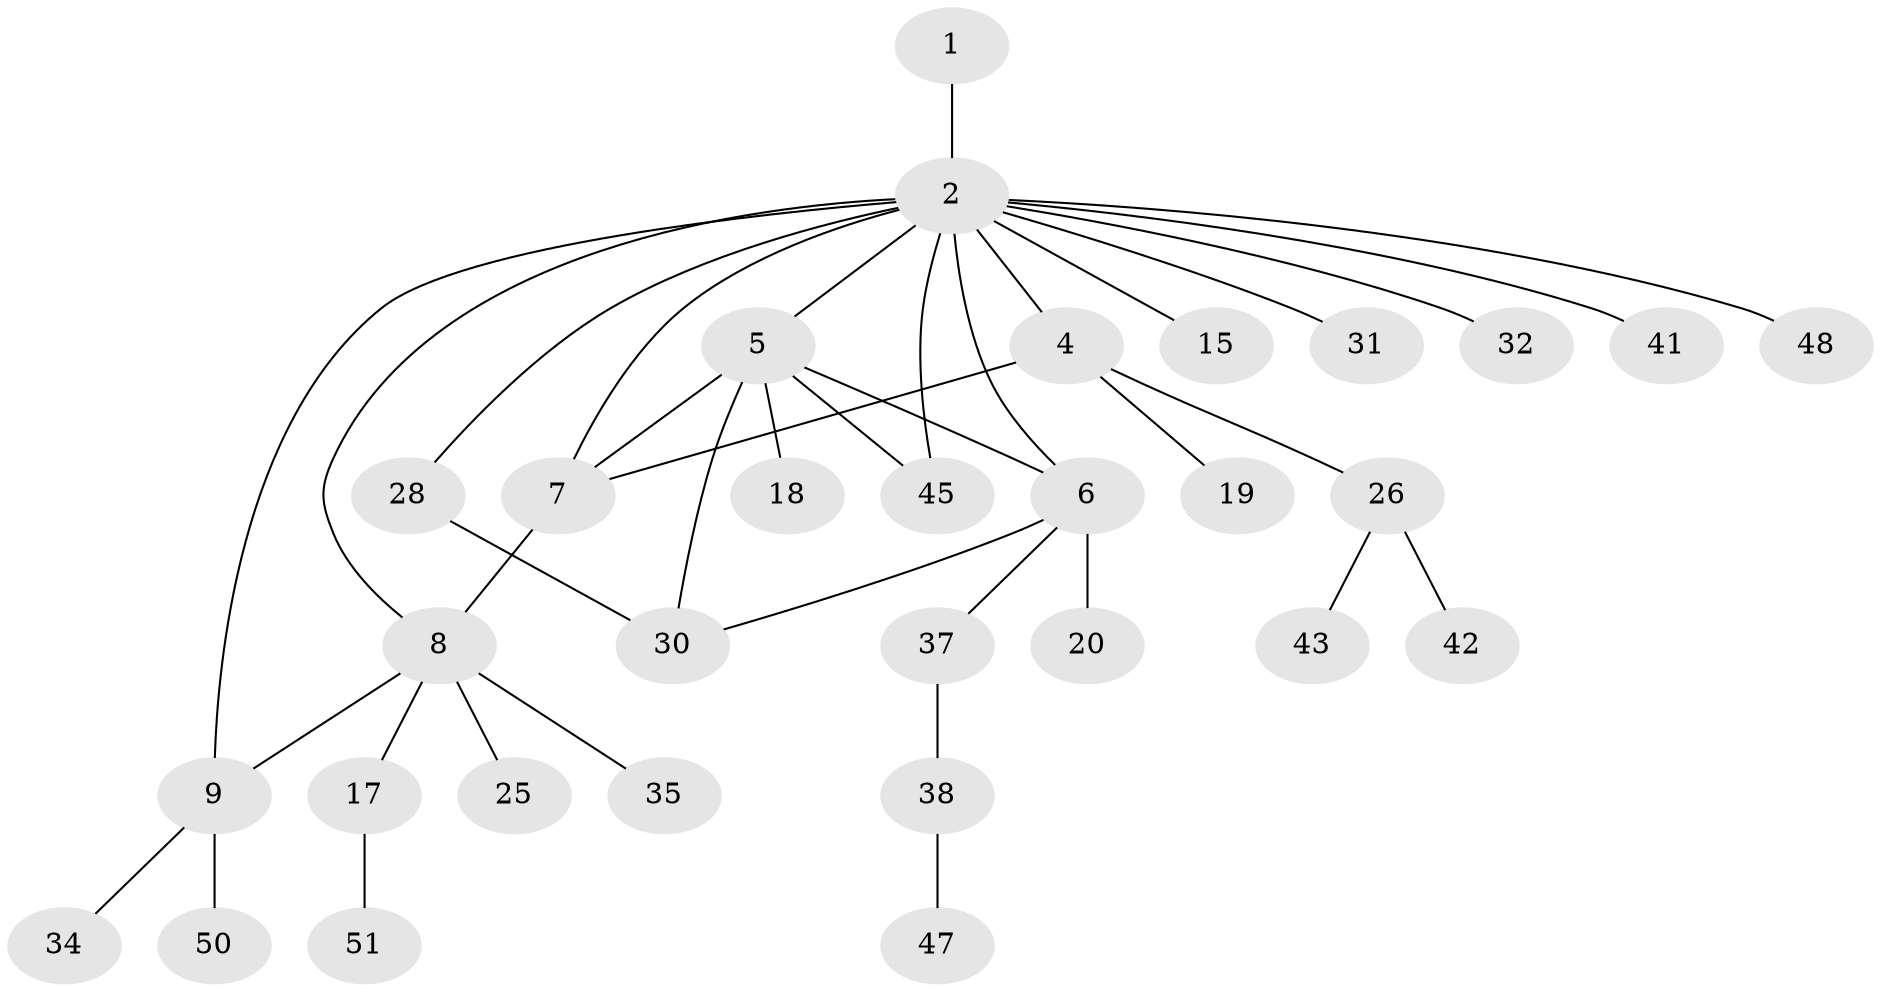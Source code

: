 // original degree distribution, {1: 0.5192307692307693, 9: 0.038461538461538464, 3: 0.09615384615384616, 7: 0.019230769230769232, 8: 0.019230769230769232, 5: 0.057692307692307696, 6: 0.019230769230769232, 2: 0.19230769230769232, 4: 0.038461538461538464}
// Generated by graph-tools (version 1.1) at 2025/19/03/04/25 18:19:51]
// undirected, 31 vertices, 38 edges
graph export_dot {
graph [start="1"]
  node [color=gray90,style=filled];
  1;
  2 [super="+10+21+3+13"];
  4 [super="+40+44"];
  5 [super="+46+11"];
  6 [super="+14+12"];
  7 [super="+49"];
  8;
  9 [super="+16"];
  15;
  17;
  18 [super="+36"];
  19;
  20;
  25;
  26 [super="+39+33"];
  28;
  30;
  31;
  32;
  34;
  35;
  37;
  38;
  41;
  42;
  43;
  45;
  47;
  48;
  50;
  51;
  1 -- 2;
  2 -- 6;
  2 -- 8;
  2 -- 15;
  2 -- 48;
  2 -- 32;
  2 -- 4 [weight=2];
  2 -- 5 [weight=2];
  2 -- 7;
  2 -- 9;
  2 -- 45;
  2 -- 31;
  2 -- 41;
  2 -- 28;
  4 -- 7;
  4 -- 19;
  4 -- 26;
  5 -- 6;
  5 -- 7;
  5 -- 18;
  5 -- 45;
  5 -- 30;
  6 -- 30;
  6 -- 20;
  6 -- 37;
  7 -- 8;
  8 -- 17;
  8 -- 25;
  8 -- 35;
  8 -- 9;
  9 -- 34;
  9 -- 50;
  17 -- 51;
  26 -- 42;
  26 -- 43;
  28 -- 30;
  37 -- 38;
  38 -- 47;
}
